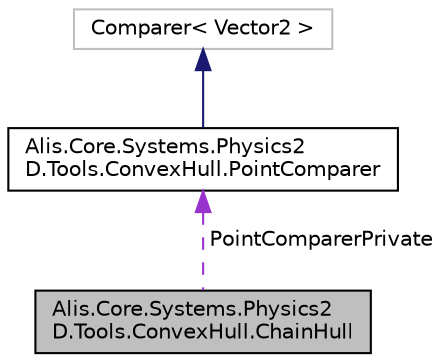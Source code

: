 digraph "Alis.Core.Systems.Physics2D.Tools.ConvexHull.ChainHull"
{
 // LATEX_PDF_SIZE
  edge [fontname="Helvetica",fontsize="10",labelfontname="Helvetica",labelfontsize="10"];
  node [fontname="Helvetica",fontsize="10",shape=record];
  Node1 [label="Alis.Core.Systems.Physics2\lD.Tools.ConvexHull.ChainHull",height=0.2,width=0.4,color="black", fillcolor="grey75", style="filled", fontcolor="black",tooltip="Andrew's Monotone Chain Convex Hull algorithm. Used to get the convex hull of a point cloud."];
  Node2 -> Node1 [dir="back",color="darkorchid3",fontsize="10",style="dashed",label=" PointComparerPrivate" ,fontname="Helvetica"];
  Node2 [label="Alis.Core.Systems.Physics2\lD.Tools.ConvexHull.PointComparer",height=0.2,width=0.4,color="black", fillcolor="white", style="filled",URL="$class_alis_1_1_core_1_1_systems_1_1_physics2_d_1_1_tools_1_1_convex_hull_1_1_point_comparer.html",tooltip="The point comparer class"];
  Node3 -> Node2 [dir="back",color="midnightblue",fontsize="10",style="solid",fontname="Helvetica"];
  Node3 [label="Comparer\< Vector2 \>",height=0.2,width=0.4,color="grey75", fillcolor="white", style="filled",tooltip=" "];
}
